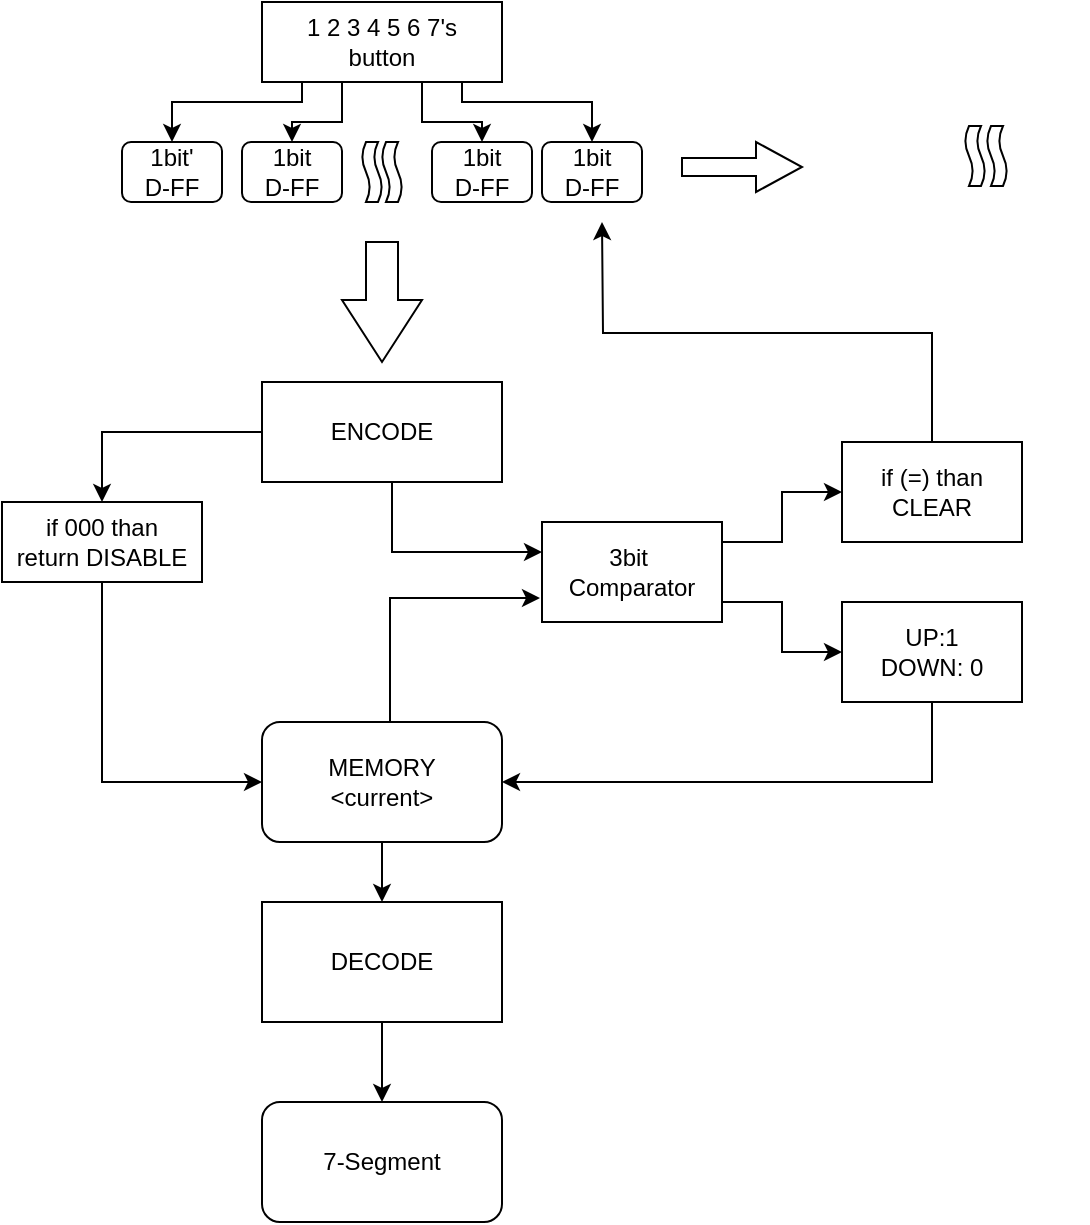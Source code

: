 <mxfile version="14.7.6" type="github">
  <diagram id="Hf4F8EhudIx9GHcKuJyu" name="Page-1">
    <mxGraphModel dx="1422" dy="762" grid="1" gridSize="10" guides="1" tooltips="1" connect="1" arrows="1" fold="1" page="1" pageScale="1" pageWidth="827" pageHeight="1169" math="0" shadow="0">
      <root>
        <mxCell id="0" />
        <mxCell id="1" parent="0" />
        <mxCell id="U3d2GX4V-Grrhq8g660X-55" style="edgeStyle=orthogonalEdgeStyle;rounded=0;orthogonalLoop=1;jettySize=auto;html=1;exitX=0.75;exitY=0;exitDx=0;exitDy=0;" edge="1" parent="1">
          <mxGeometry relative="1" as="geometry">
            <mxPoint x="223" y="420" as="sourcePoint" />
            <mxPoint x="299" y="358" as="targetPoint" />
            <Array as="points">
              <mxPoint x="224" y="358" />
            </Array>
          </mxGeometry>
        </mxCell>
        <mxCell id="U3d2GX4V-Grrhq8g660X-60" style="edgeStyle=orthogonalEdgeStyle;rounded=0;orthogonalLoop=1;jettySize=auto;html=1;exitX=0.5;exitY=1;exitDx=0;exitDy=0;entryX=0.5;entryY=0;entryDx=0;entryDy=0;" edge="1" parent="1" source="U3d2GX4V-Grrhq8g660X-3" target="U3d2GX4V-Grrhq8g660X-16">
          <mxGeometry relative="1" as="geometry" />
        </mxCell>
        <mxCell id="U3d2GX4V-Grrhq8g660X-3" value="MEMORY&lt;br&gt;&amp;lt;current&amp;gt;" style="rounded=1;whiteSpace=wrap;html=1;" vertex="1" parent="1">
          <mxGeometry x="160" y="420" width="120" height="60" as="geometry" />
        </mxCell>
        <mxCell id="U3d2GX4V-Grrhq8g660X-61" style="edgeStyle=orthogonalEdgeStyle;rounded=0;orthogonalLoop=1;jettySize=auto;html=1;exitX=1;exitY=0.5;exitDx=0;exitDy=0;entryX=0;entryY=0.5;entryDx=0;entryDy=0;" edge="1" parent="1" source="U3d2GX4V-Grrhq8g660X-6" target="U3d2GX4V-Grrhq8g660X-51">
          <mxGeometry relative="1" as="geometry">
            <Array as="points">
              <mxPoint x="390" y="360" />
              <mxPoint x="420" y="360" />
              <mxPoint x="420" y="385" />
            </Array>
          </mxGeometry>
        </mxCell>
        <mxCell id="U3d2GX4V-Grrhq8g660X-78" style="edgeStyle=orthogonalEdgeStyle;rounded=0;orthogonalLoop=1;jettySize=auto;html=1;exitX=1;exitY=0.5;exitDx=0;exitDy=0;entryX=0;entryY=0.5;entryDx=0;entryDy=0;" edge="1" parent="1" source="U3d2GX4V-Grrhq8g660X-6" target="U3d2GX4V-Grrhq8g660X-77">
          <mxGeometry relative="1" as="geometry">
            <Array as="points">
              <mxPoint x="390" y="330" />
              <mxPoint x="420" y="330" />
              <mxPoint x="420" y="305" />
            </Array>
          </mxGeometry>
        </mxCell>
        <mxCell id="U3d2GX4V-Grrhq8g660X-6" value="3bit&amp;nbsp; Comparator" style="rounded=1;whiteSpace=wrap;html=1;arcSize=0;" vertex="1" parent="1">
          <mxGeometry x="300" y="320" width="90" height="50" as="geometry" />
        </mxCell>
        <mxCell id="U3d2GX4V-Grrhq8g660X-69" style="edgeStyle=orthogonalEdgeStyle;rounded=0;orthogonalLoop=1;jettySize=auto;html=1;exitX=0.25;exitY=1;exitDx=0;exitDy=0;entryX=0.5;entryY=0;entryDx=0;entryDy=0;" edge="1" parent="1" source="U3d2GX4V-Grrhq8g660X-11" target="U3d2GX4V-Grrhq8g660X-18">
          <mxGeometry relative="1" as="geometry">
            <Array as="points">
              <mxPoint x="180" y="100" />
              <mxPoint x="180" y="110" />
              <mxPoint x="115" y="110" />
            </Array>
          </mxGeometry>
        </mxCell>
        <mxCell id="U3d2GX4V-Grrhq8g660X-70" style="edgeStyle=orthogonalEdgeStyle;rounded=0;orthogonalLoop=1;jettySize=auto;html=1;exitX=0.5;exitY=1;exitDx=0;exitDy=0;entryX=0.5;entryY=0;entryDx=0;entryDy=0;" edge="1" parent="1" source="U3d2GX4V-Grrhq8g660X-11" target="U3d2GX4V-Grrhq8g660X-31">
          <mxGeometry relative="1" as="geometry">
            <Array as="points">
              <mxPoint x="200" y="100" />
              <mxPoint x="200" y="120" />
              <mxPoint x="175" y="120" />
            </Array>
          </mxGeometry>
        </mxCell>
        <mxCell id="U3d2GX4V-Grrhq8g660X-72" style="edgeStyle=orthogonalEdgeStyle;rounded=0;orthogonalLoop=1;jettySize=auto;html=1;exitX=0.75;exitY=1;exitDx=0;exitDy=0;entryX=0.5;entryY=0;entryDx=0;entryDy=0;" edge="1" parent="1" source="U3d2GX4V-Grrhq8g660X-11" target="U3d2GX4V-Grrhq8g660X-66">
          <mxGeometry relative="1" as="geometry">
            <Array as="points">
              <mxPoint x="260" y="100" />
              <mxPoint x="260" y="110" />
              <mxPoint x="325" y="110" />
            </Array>
          </mxGeometry>
        </mxCell>
        <mxCell id="U3d2GX4V-Grrhq8g660X-11" value="1 2 3 4 5 6 7&#39;s &lt;br&gt;button" style="rounded=1;whiteSpace=wrap;html=1;arcSize=0;" vertex="1" parent="1">
          <mxGeometry x="160" y="60" width="120" height="40" as="geometry" />
        </mxCell>
        <mxCell id="U3d2GX4V-Grrhq8g660X-48" style="edgeStyle=orthogonalEdgeStyle;rounded=0;orthogonalLoop=1;jettySize=auto;html=1;exitX=0.5;exitY=1;exitDx=0;exitDy=0;" edge="1" parent="1" source="U3d2GX4V-Grrhq8g660X-13">
          <mxGeometry relative="1" as="geometry">
            <mxPoint x="300" y="335" as="targetPoint" />
            <Array as="points">
              <mxPoint x="225" y="335" />
            </Array>
          </mxGeometry>
        </mxCell>
        <mxCell id="U3d2GX4V-Grrhq8g660X-90" style="edgeStyle=orthogonalEdgeStyle;rounded=0;orthogonalLoop=1;jettySize=auto;html=1;exitX=0;exitY=0.5;exitDx=0;exitDy=0;entryX=0.5;entryY=0;entryDx=0;entryDy=0;" edge="1" parent="1" source="U3d2GX4V-Grrhq8g660X-13" target="U3d2GX4V-Grrhq8g660X-89">
          <mxGeometry relative="1" as="geometry" />
        </mxCell>
        <mxCell id="U3d2GX4V-Grrhq8g660X-13" value="ENCODE" style="rounded=1;whiteSpace=wrap;html=1;arcSize=0;" vertex="1" parent="1">
          <mxGeometry x="160" y="250" width="120" height="50" as="geometry" />
        </mxCell>
        <mxCell id="U3d2GX4V-Grrhq8g660X-14" value="7-Segment" style="rounded=1;whiteSpace=wrap;html=1;" vertex="1" parent="1">
          <mxGeometry x="160" y="610" width="120" height="60" as="geometry" />
        </mxCell>
        <mxCell id="U3d2GX4V-Grrhq8g660X-58" style="edgeStyle=orthogonalEdgeStyle;rounded=0;orthogonalLoop=1;jettySize=auto;html=1;exitX=0.5;exitY=1;exitDx=0;exitDy=0;entryX=0.5;entryY=0;entryDx=0;entryDy=0;" edge="1" parent="1" source="U3d2GX4V-Grrhq8g660X-16" target="U3d2GX4V-Grrhq8g660X-14">
          <mxGeometry relative="1" as="geometry" />
        </mxCell>
        <mxCell id="U3d2GX4V-Grrhq8g660X-16" value="DECODE" style="rounded=1;whiteSpace=wrap;html=1;arcSize=0;" vertex="1" parent="1">
          <mxGeometry x="160" y="510" width="120" height="60" as="geometry" />
        </mxCell>
        <mxCell id="U3d2GX4V-Grrhq8g660X-18" value="1bit&#39;&lt;br&gt;D-FF" style="rounded=1;whiteSpace=wrap;html=1;" vertex="1" parent="1">
          <mxGeometry x="90" y="130" width="50" height="30" as="geometry" />
        </mxCell>
        <mxCell id="U3d2GX4V-Grrhq8g660X-30" value="" style="shape=tape;whiteSpace=wrap;html=1;direction=south;" vertex="1" parent="1">
          <mxGeometry x="210" y="130" width="10" height="30" as="geometry" />
        </mxCell>
        <mxCell id="U3d2GX4V-Grrhq8g660X-31" value="1bit&lt;br&gt;D-FF" style="rounded=1;whiteSpace=wrap;html=1;" vertex="1" parent="1">
          <mxGeometry x="150" y="130" width="50" height="30" as="geometry" />
        </mxCell>
        <mxCell id="U3d2GX4V-Grrhq8g660X-56" style="edgeStyle=orthogonalEdgeStyle;rounded=0;orthogonalLoop=1;jettySize=auto;html=1;exitX=0.5;exitY=1;exitDx=0;exitDy=0;entryX=1;entryY=0.5;entryDx=0;entryDy=0;" edge="1" parent="1" source="U3d2GX4V-Grrhq8g660X-51" target="U3d2GX4V-Grrhq8g660X-3">
          <mxGeometry relative="1" as="geometry" />
        </mxCell>
        <mxCell id="U3d2GX4V-Grrhq8g660X-51" value="UP:1&lt;br&gt;DOWN: 0" style="rounded=1;whiteSpace=wrap;html=1;arcSize=0;" vertex="1" parent="1">
          <mxGeometry x="450" y="360" width="90" height="50" as="geometry" />
        </mxCell>
        <mxCell id="U3d2GX4V-Grrhq8g660X-63" value="" style="html=1;shadow=0;dashed=0;align=center;verticalAlign=middle;shape=mxgraph.arrows2.arrow;dy=0.6;dx=31;notch=0;rotation=90;" vertex="1" parent="1">
          <mxGeometry x="190" y="190" width="60" height="40" as="geometry" />
        </mxCell>
        <mxCell id="U3d2GX4V-Grrhq8g660X-65" value="1bit&lt;br&gt;D-FF" style="rounded=1;whiteSpace=wrap;html=1;" vertex="1" parent="1">
          <mxGeometry x="245" y="130" width="50" height="30" as="geometry" />
        </mxCell>
        <mxCell id="U3d2GX4V-Grrhq8g660X-66" value="1bit&lt;br&gt;D-FF" style="rounded=1;whiteSpace=wrap;html=1;" vertex="1" parent="1">
          <mxGeometry x="300" y="130" width="50" height="30" as="geometry" />
        </mxCell>
        <mxCell id="U3d2GX4V-Grrhq8g660X-68" value="" style="shape=tape;whiteSpace=wrap;html=1;direction=south;" vertex="1" parent="1">
          <mxGeometry x="220" y="130" width="10" height="30" as="geometry" />
        </mxCell>
        <mxCell id="U3d2GX4V-Grrhq8g660X-71" style="edgeStyle=orthogonalEdgeStyle;rounded=0;orthogonalLoop=1;jettySize=auto;html=1;" edge="1" parent="1">
          <mxGeometry relative="1" as="geometry">
            <mxPoint x="240" y="100" as="sourcePoint" />
            <mxPoint x="270" y="130" as="targetPoint" />
            <Array as="points">
              <mxPoint x="240" y="120" />
              <mxPoint x="270" y="120" />
              <mxPoint x="270" y="130" />
            </Array>
          </mxGeometry>
        </mxCell>
        <mxCell id="U3d2GX4V-Grrhq8g660X-75" value="" style="html=1;shadow=0;dashed=0;align=center;verticalAlign=middle;shape=mxgraph.arrows2.arrow;dy=0.64;dx=23;notch=0;rotation=0;" vertex="1" parent="1">
          <mxGeometry x="370" y="130" width="60" height="25" as="geometry" />
        </mxCell>
        <mxCell id="U3d2GX4V-Grrhq8g660X-87" style="edgeStyle=orthogonalEdgeStyle;rounded=0;orthogonalLoop=1;jettySize=auto;html=1;exitX=0.5;exitY=0;exitDx=0;exitDy=0;" edge="1" parent="1" source="U3d2GX4V-Grrhq8g660X-77">
          <mxGeometry relative="1" as="geometry">
            <mxPoint x="330" y="170" as="targetPoint" />
          </mxGeometry>
        </mxCell>
        <mxCell id="U3d2GX4V-Grrhq8g660X-77" value="if (=) than&lt;br&gt;CLEAR" style="rounded=1;whiteSpace=wrap;html=1;arcSize=0;" vertex="1" parent="1">
          <mxGeometry x="450" y="280" width="90" height="50" as="geometry" />
        </mxCell>
        <mxCell id="U3d2GX4V-Grrhq8g660X-80" value="" style="shape=image;html=1;verticalAlign=top;verticalLabelPosition=bottom;labelBackgroundColor=#ffffff;imageAspect=0;aspect=fixed;image=https://cdn2.iconfinder.com/data/icons/electronic-13/480/6-electronic-led-icon-2-128.png;rounded=0;glass=0;sketch=0;fillColor=none;" vertex="1" parent="1">
          <mxGeometry x="440" y="122" width="33" height="33" as="geometry" />
        </mxCell>
        <mxCell id="U3d2GX4V-Grrhq8g660X-82" value="" style="shape=image;html=1;verticalAlign=top;verticalLabelPosition=bottom;labelBackgroundColor=#ffffff;imageAspect=0;aspect=fixed;image=https://cdn2.iconfinder.com/data/icons/electronic-13/480/6-electronic-led-icon-2-128.png;rounded=0;glass=0;sketch=0;fillColor=none;" vertex="1" parent="1">
          <mxGeometry x="478.5" y="122" width="33" height="33" as="geometry" />
        </mxCell>
        <mxCell id="U3d2GX4V-Grrhq8g660X-83" value="" style="shape=image;html=1;verticalAlign=top;verticalLabelPosition=bottom;labelBackgroundColor=#ffffff;imageAspect=0;aspect=fixed;image=https://cdn2.iconfinder.com/data/icons/electronic-13/480/6-electronic-led-icon-2-128.png;rounded=0;glass=0;sketch=0;fillColor=none;" vertex="1" parent="1">
          <mxGeometry x="540" y="120.5" width="33" height="33" as="geometry" />
        </mxCell>
        <mxCell id="U3d2GX4V-Grrhq8g660X-85" value="" style="shape=tape;whiteSpace=wrap;html=1;direction=south;" vertex="1" parent="1">
          <mxGeometry x="511.5" y="122" width="10" height="30" as="geometry" />
        </mxCell>
        <mxCell id="U3d2GX4V-Grrhq8g660X-86" value="" style="shape=tape;whiteSpace=wrap;html=1;direction=south;" vertex="1" parent="1">
          <mxGeometry x="522.5" y="122" width="10" height="30" as="geometry" />
        </mxCell>
        <mxCell id="U3d2GX4V-Grrhq8g660X-91" style="edgeStyle=orthogonalEdgeStyle;rounded=0;orthogonalLoop=1;jettySize=auto;html=1;exitX=0.5;exitY=1;exitDx=0;exitDy=0;entryX=0;entryY=0.5;entryDx=0;entryDy=0;" edge="1" parent="1" source="U3d2GX4V-Grrhq8g660X-89" target="U3d2GX4V-Grrhq8g660X-3">
          <mxGeometry relative="1" as="geometry" />
        </mxCell>
        <mxCell id="U3d2GX4V-Grrhq8g660X-89" value="if 000 than&lt;br&gt;return DISABLE" style="rounded=1;whiteSpace=wrap;html=1;arcSize=0;" vertex="1" parent="1">
          <mxGeometry x="30" y="310" width="100" height="40" as="geometry" />
        </mxCell>
      </root>
    </mxGraphModel>
  </diagram>
</mxfile>
